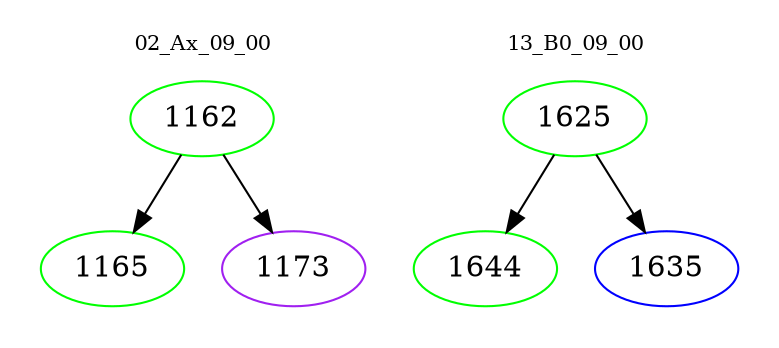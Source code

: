 digraph{
subgraph cluster_0 {
color = white
label = "02_Ax_09_00";
fontsize=10;
T0_1162 [label="1162", color="green"]
T0_1162 -> T0_1165 [color="black"]
T0_1165 [label="1165", color="green"]
T0_1162 -> T0_1173 [color="black"]
T0_1173 [label="1173", color="purple"]
}
subgraph cluster_1 {
color = white
label = "13_B0_09_00";
fontsize=10;
T1_1625 [label="1625", color="green"]
T1_1625 -> T1_1644 [color="black"]
T1_1644 [label="1644", color="green"]
T1_1625 -> T1_1635 [color="black"]
T1_1635 [label="1635", color="blue"]
}
}
